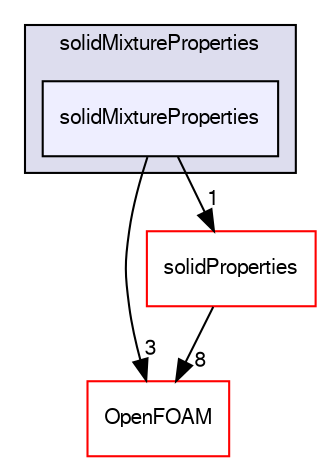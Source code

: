 digraph "src/thermophysicalModels/properties/solidMixtureProperties/solidMixtureProperties" {
  bgcolor=transparent;
  compound=true
  node [ fontsize="10", fontname="FreeSans"];
  edge [ labelfontsize="10", labelfontname="FreeSans"];
  subgraph clusterdir_d662f78a6e8c43da7f205c35ffd2e880 {
    graph [ bgcolor="#ddddee", pencolor="black", label="solidMixtureProperties" fontname="FreeSans", fontsize="10", URL="dir_d662f78a6e8c43da7f205c35ffd2e880.html"]
  dir_cd3f5c37b7e2398ba0a04117af2a1b7e [shape=box, label="solidMixtureProperties", style="filled", fillcolor="#eeeeff", pencolor="black", URL="dir_cd3f5c37b7e2398ba0a04117af2a1b7e.html"];
  }
  dir_c5473ff19b20e6ec4dfe5c310b3778a8 [shape=box label="OpenFOAM" color="red" URL="dir_c5473ff19b20e6ec4dfe5c310b3778a8.html"];
  dir_dd1bf505e0565c4860d8b471d05004b2 [shape=box label="solidProperties" color="red" URL="dir_dd1bf505e0565c4860d8b471d05004b2.html"];
  dir_cd3f5c37b7e2398ba0a04117af2a1b7e->dir_c5473ff19b20e6ec4dfe5c310b3778a8 [headlabel="3", labeldistance=1.5 headhref="dir_002625_001732.html"];
  dir_cd3f5c37b7e2398ba0a04117af2a1b7e->dir_dd1bf505e0565c4860d8b471d05004b2 [headlabel="1", labeldistance=1.5 headhref="dir_002625_002626.html"];
  dir_dd1bf505e0565c4860d8b471d05004b2->dir_c5473ff19b20e6ec4dfe5c310b3778a8 [headlabel="8", labeldistance=1.5 headhref="dir_002626_001732.html"];
}

